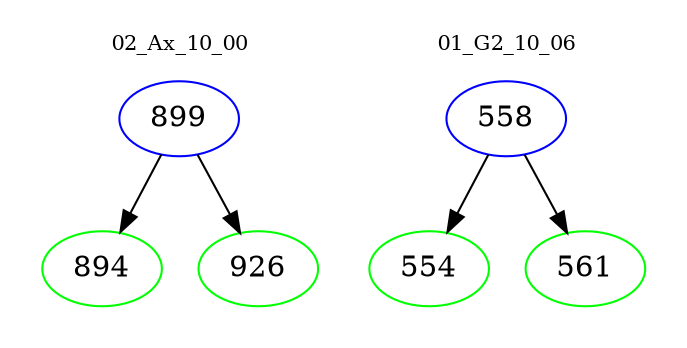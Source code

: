 digraph{
subgraph cluster_0 {
color = white
label = "02_Ax_10_00";
fontsize=10;
T0_899 [label="899", color="blue"]
T0_899 -> T0_894 [color="black"]
T0_894 [label="894", color="green"]
T0_899 -> T0_926 [color="black"]
T0_926 [label="926", color="green"]
}
subgraph cluster_1 {
color = white
label = "01_G2_10_06";
fontsize=10;
T1_558 [label="558", color="blue"]
T1_558 -> T1_554 [color="black"]
T1_554 [label="554", color="green"]
T1_558 -> T1_561 [color="black"]
T1_561 [label="561", color="green"]
}
}
